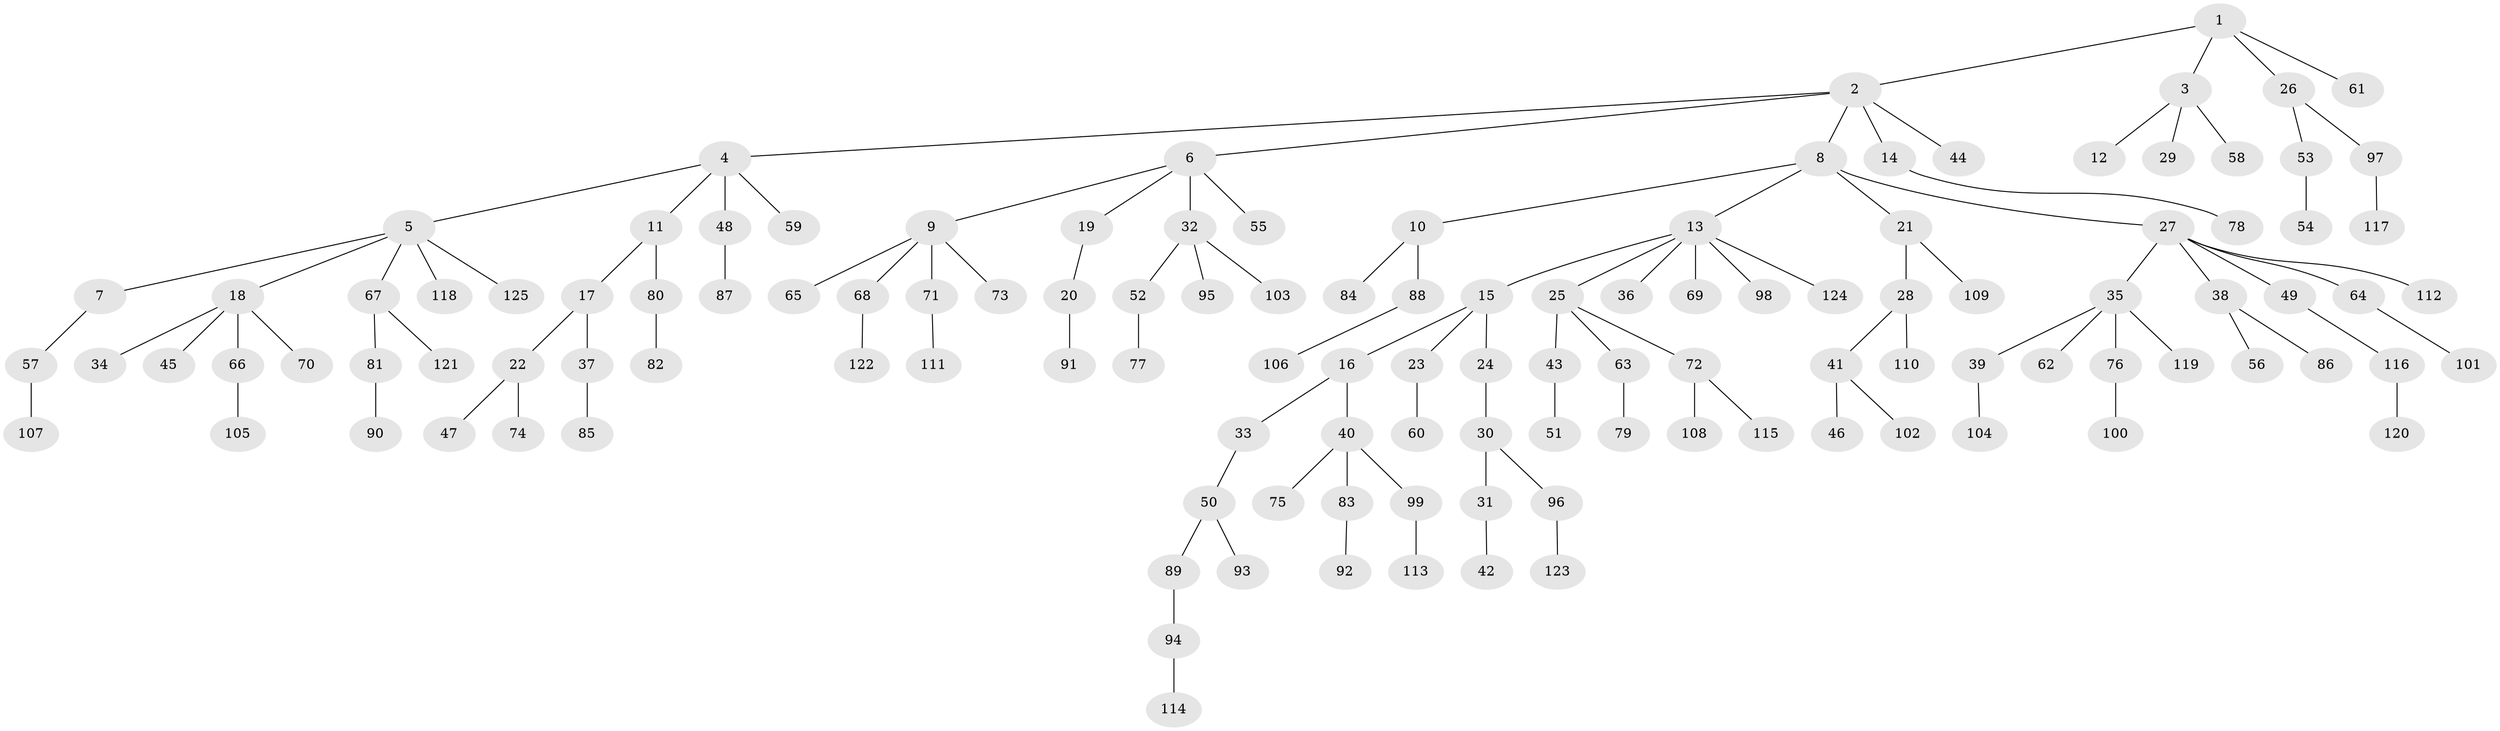 // Generated by graph-tools (version 1.1) at 2025/02/03/09/25 03:02:25]
// undirected, 125 vertices, 124 edges
graph export_dot {
graph [start="1"]
  node [color=gray90,style=filled];
  1;
  2;
  3;
  4;
  5;
  6;
  7;
  8;
  9;
  10;
  11;
  12;
  13;
  14;
  15;
  16;
  17;
  18;
  19;
  20;
  21;
  22;
  23;
  24;
  25;
  26;
  27;
  28;
  29;
  30;
  31;
  32;
  33;
  34;
  35;
  36;
  37;
  38;
  39;
  40;
  41;
  42;
  43;
  44;
  45;
  46;
  47;
  48;
  49;
  50;
  51;
  52;
  53;
  54;
  55;
  56;
  57;
  58;
  59;
  60;
  61;
  62;
  63;
  64;
  65;
  66;
  67;
  68;
  69;
  70;
  71;
  72;
  73;
  74;
  75;
  76;
  77;
  78;
  79;
  80;
  81;
  82;
  83;
  84;
  85;
  86;
  87;
  88;
  89;
  90;
  91;
  92;
  93;
  94;
  95;
  96;
  97;
  98;
  99;
  100;
  101;
  102;
  103;
  104;
  105;
  106;
  107;
  108;
  109;
  110;
  111;
  112;
  113;
  114;
  115;
  116;
  117;
  118;
  119;
  120;
  121;
  122;
  123;
  124;
  125;
  1 -- 2;
  1 -- 3;
  1 -- 26;
  1 -- 61;
  2 -- 4;
  2 -- 6;
  2 -- 8;
  2 -- 14;
  2 -- 44;
  3 -- 12;
  3 -- 29;
  3 -- 58;
  4 -- 5;
  4 -- 11;
  4 -- 48;
  4 -- 59;
  5 -- 7;
  5 -- 18;
  5 -- 67;
  5 -- 118;
  5 -- 125;
  6 -- 9;
  6 -- 19;
  6 -- 32;
  6 -- 55;
  7 -- 57;
  8 -- 10;
  8 -- 13;
  8 -- 21;
  8 -- 27;
  9 -- 65;
  9 -- 68;
  9 -- 71;
  9 -- 73;
  10 -- 84;
  10 -- 88;
  11 -- 17;
  11 -- 80;
  13 -- 15;
  13 -- 25;
  13 -- 36;
  13 -- 69;
  13 -- 98;
  13 -- 124;
  14 -- 78;
  15 -- 16;
  15 -- 23;
  15 -- 24;
  16 -- 33;
  16 -- 40;
  17 -- 22;
  17 -- 37;
  18 -- 34;
  18 -- 45;
  18 -- 66;
  18 -- 70;
  19 -- 20;
  20 -- 91;
  21 -- 28;
  21 -- 109;
  22 -- 47;
  22 -- 74;
  23 -- 60;
  24 -- 30;
  25 -- 43;
  25 -- 63;
  25 -- 72;
  26 -- 53;
  26 -- 97;
  27 -- 35;
  27 -- 38;
  27 -- 49;
  27 -- 64;
  27 -- 112;
  28 -- 41;
  28 -- 110;
  30 -- 31;
  30 -- 96;
  31 -- 42;
  32 -- 52;
  32 -- 95;
  32 -- 103;
  33 -- 50;
  35 -- 39;
  35 -- 62;
  35 -- 76;
  35 -- 119;
  37 -- 85;
  38 -- 56;
  38 -- 86;
  39 -- 104;
  40 -- 75;
  40 -- 83;
  40 -- 99;
  41 -- 46;
  41 -- 102;
  43 -- 51;
  48 -- 87;
  49 -- 116;
  50 -- 89;
  50 -- 93;
  52 -- 77;
  53 -- 54;
  57 -- 107;
  63 -- 79;
  64 -- 101;
  66 -- 105;
  67 -- 81;
  67 -- 121;
  68 -- 122;
  71 -- 111;
  72 -- 108;
  72 -- 115;
  76 -- 100;
  80 -- 82;
  81 -- 90;
  83 -- 92;
  88 -- 106;
  89 -- 94;
  94 -- 114;
  96 -- 123;
  97 -- 117;
  99 -- 113;
  116 -- 120;
}
